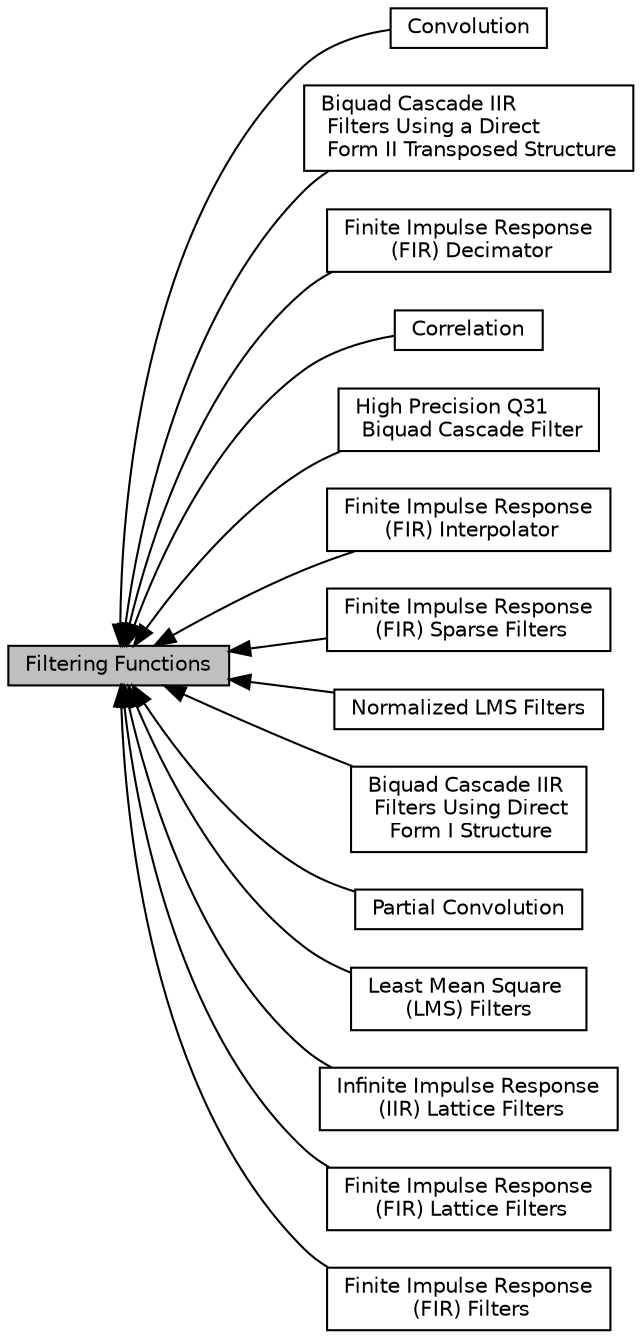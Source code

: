 digraph "Filtering Functions"
{
  edge [fontname="Helvetica",fontsize="10",labelfontname="Helvetica",labelfontsize="10"];
  node [fontname="Helvetica",fontsize="10",shape=box];
  rankdir=LR;
  Node5 [label="Convolution",height=0.2,width=0.4,color="black", fillcolor="white", style="filled",URL="$group___conv.html",tooltip=" "];
  Node4 [label="Biquad Cascade IIR\l Filters Using a Direct\l Form II Transposed Structure",height=0.2,width=0.4,color="black", fillcolor="white", style="filled",URL="$group___biquad_cascade_d_f2_t.html",tooltip=" "];
  Node8 [label="Finite Impulse Response\l (FIR) Decimator",height=0.2,width=0.4,color="black", fillcolor="white", style="filled",URL="$group___f_i_r__decimate.html",tooltip=" "];
  Node7 [label="Correlation",height=0.2,width=0.4,color="black", fillcolor="white", style="filled",URL="$group___corr.html",tooltip=" "];
  Node2 [label="High Precision Q31\l Biquad Cascade Filter",height=0.2,width=0.4,color="black", fillcolor="white", style="filled",URL="$group___biquad_cascade_d_f1__32x64.html",tooltip=" "];
  Node15 [label="Finite Impulse Response\l (FIR) Interpolator",height=0.2,width=0.4,color="black", fillcolor="white", style="filled",URL="$group___f_i_r___interpolate.html",tooltip=" "];
  Node11 [label="Finite Impulse Response\l (FIR) Sparse Filters",height=0.2,width=0.4,color="black", fillcolor="white", style="filled",URL="$group___f_i_r___sparse.html",tooltip=" "];
  Node14 [label="Normalized LMS Filters",height=0.2,width=0.4,color="black", fillcolor="white", style="filled",URL="$group___l_m_s___n_o_r_m.html",tooltip=" "];
  Node3 [label="Biquad Cascade IIR\l Filters Using Direct\l Form I Structure",height=0.2,width=0.4,color="black", fillcolor="white", style="filled",URL="$group___biquad_cascade_d_f1.html",tooltip=" "];
  Node6 [label="Partial Convolution",height=0.2,width=0.4,color="black", fillcolor="white", style="filled",URL="$group___partial_conv.html",tooltip=" "];
  Node1 [label="Filtering Functions",height=0.2,width=0.4,color="black", fillcolor="grey75", style="filled", fontcolor="black",tooltip=" "];
  Node13 [label="Least Mean Square \l(LMS) Filters",height=0.2,width=0.4,color="black", fillcolor="white", style="filled",URL="$group___l_m_s.html",tooltip=" "];
  Node12 [label="Infinite Impulse Response\l (IIR) Lattice Filters",height=0.2,width=0.4,color="black", fillcolor="white", style="filled",URL="$group___i_i_r___lattice.html",tooltip=" "];
  Node10 [label="Finite Impulse Response\l (FIR) Lattice Filters",height=0.2,width=0.4,color="black", fillcolor="white", style="filled",URL="$group___f_i_r___lattice.html",tooltip=" "];
  Node9 [label="Finite Impulse Response\l (FIR) Filters",height=0.2,width=0.4,color="black", fillcolor="white", style="filled",URL="$group___f_i_r.html",tooltip=" "];
  Node1->Node2 [shape=plaintext, dir="back", style="solid"];
  Node1->Node3 [shape=plaintext, dir="back", style="solid"];
  Node1->Node4 [shape=plaintext, dir="back", style="solid"];
  Node1->Node5 [shape=plaintext, dir="back", style="solid"];
  Node1->Node6 [shape=plaintext, dir="back", style="solid"];
  Node1->Node7 [shape=plaintext, dir="back", style="solid"];
  Node1->Node8 [shape=plaintext, dir="back", style="solid"];
  Node1->Node9 [shape=plaintext, dir="back", style="solid"];
  Node1->Node10 [shape=plaintext, dir="back", style="solid"];
  Node1->Node11 [shape=plaintext, dir="back", style="solid"];
  Node1->Node12 [shape=plaintext, dir="back", style="solid"];
  Node1->Node13 [shape=plaintext, dir="back", style="solid"];
  Node1->Node14 [shape=plaintext, dir="back", style="solid"];
  Node1->Node15 [shape=plaintext, dir="back", style="solid"];
}
